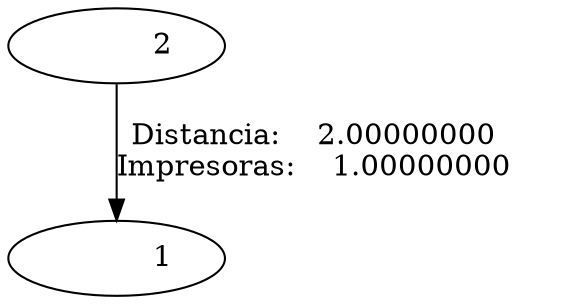  digraph g {
 NODO1                [label="           1 "]
 NODO2                [label="           2 "]
 NODO2                -> NODO1                [label="Distancia:    2.00000000     \nImpresoras:    1.00000000     "]
 }

